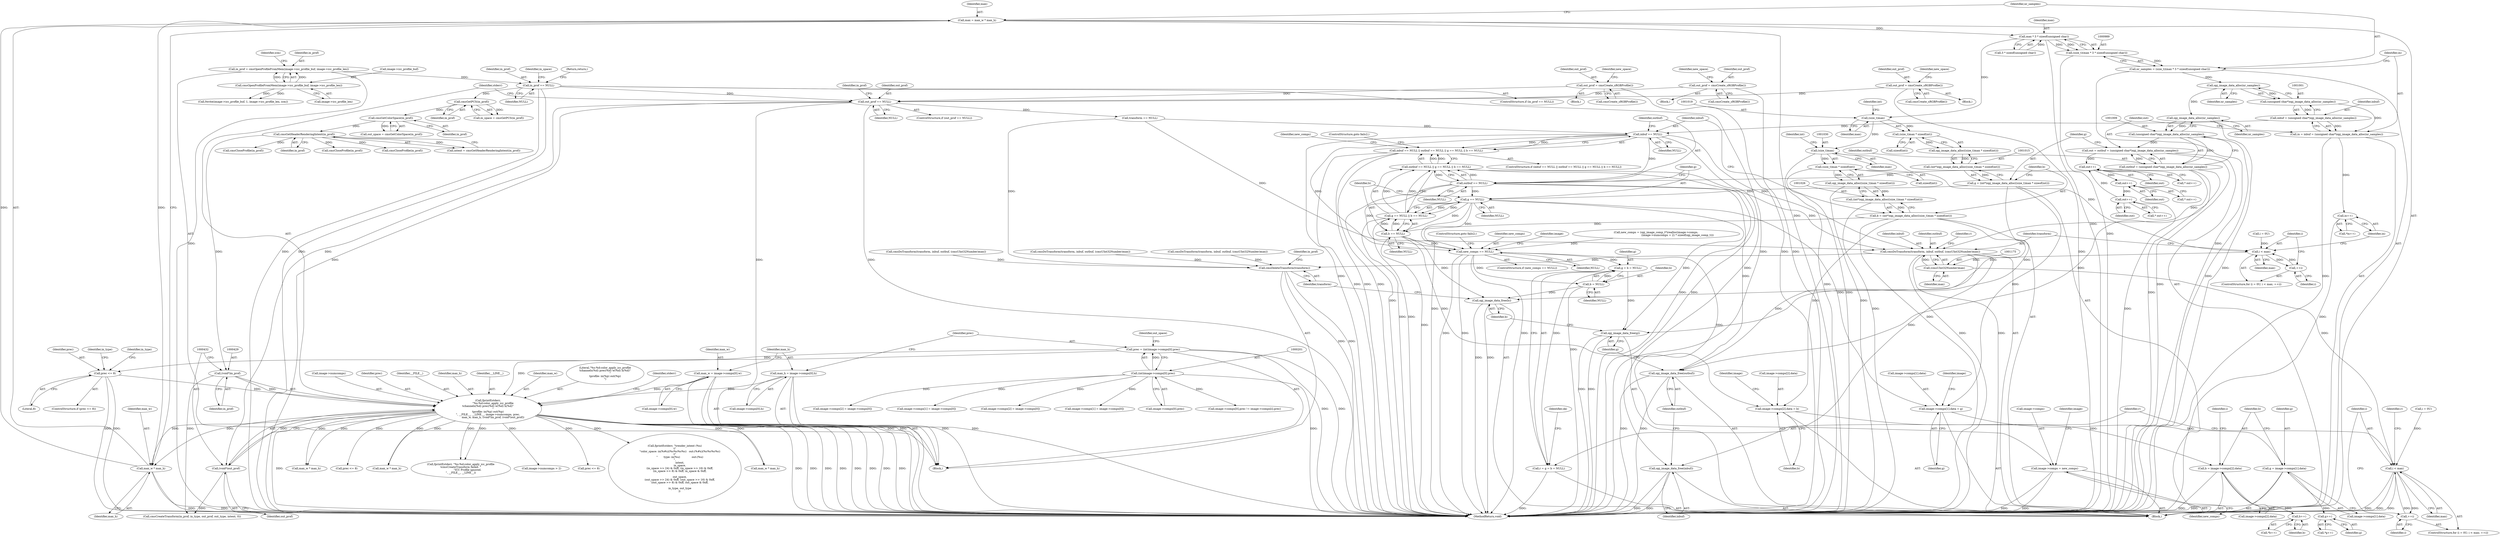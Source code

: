 digraph "0_openjpeg_2e5ab1d9987831c981ff05862e8ccf1381ed58ea@integer" {
"1000981" [label="(Call,max = max_w * max_h)"];
"1000983" [label="(Call,max_w * max_h)"];
"1000417" [label="(Call,fprintf(stderr,\n            \"%s:%d:color_apply_icc_profile\n\tchannels(%d) prec(%d) w(%d) h(%d)\"\n            \"\n\tprofile: in(%p) out(%p)\n\", __FILE__, __LINE__, image->numcomps, prec,\n            max_w, max_h, (void*)in_prof, (void*)out_prof))"];
"1000198" [label="(Call,prec = (int)image->comps[0].prec)"];
"1000200" [label="(Call,(int)image->comps[0].prec)"];
"1000320" [label="(Call,prec <= 8)"];
"1000180" [label="(Call,max_w = image->comps[0].w)"];
"1000189" [label="(Call,max_h = image->comps[0].h)"];
"1000428" [label="(Call,(void*)in_prof)"];
"1000178" [label="(Call,cmsGetHeaderRenderingIntent(in_prof))"];
"1000174" [label="(Call,cmsGetColorSpace(in_prof))"];
"1000170" [label="(Call,cmsGetPCS(in_prof))"];
"1000163" [label="(Call,in_prof == NULL)"];
"1000136" [label="(Call,in_prof = cmsOpenProfileFromMem(image->icc_profile_buf, image->icc_profile_len))"];
"1000138" [label="(Call,cmsOpenProfileFromMem(image->icc_profile_buf, image->icc_profile_len))"];
"1000431" [label="(Call,(void*)out_prof)"];
"1000410" [label="(Call,out_prof == NULL)"];
"1000338" [label="(Call,out_prof = cmsCreate_sRGBProfile())"];
"1000374" [label="(Call,out_prof = cmsCreate_sRGBProfile())"];
"1000356" [label="(Call,out_prof = cmsCreate_sRGBProfile())"];
"1000990" [label="(Call,max * 3 * sizeof(unsigned char))"];
"1000988" [label="(Call,(size_t)(max * 3 * sizeof(unsigned char)))"];
"1000986" [label="(Call,nr_samples = (size_t)(max * 3 * sizeof(unsigned char)))"];
"1001002" [label="(Call,opj_image_data_alloc(nr_samples))"];
"1001000" [label="(Call,(unsigned char*)opj_image_data_alloc(nr_samples))"];
"1000996" [label="(Call,in = inbuf = (unsigned char*)opj_image_data_alloc(nr_samples))"];
"1001163" [label="(Call,in++)"];
"1000998" [label="(Call,inbuf = (unsigned char*)opj_image_data_alloc(nr_samples))"];
"1001036" [label="(Call,inbuf == NULL)"];
"1001035" [label="(Call,inbuf == NULL || outbuf == NULL || g == NULL || b == NULL)"];
"1001040" [label="(Call,outbuf == NULL)"];
"1001039" [label="(Call,outbuf == NULL || g == NULL || b == NULL)"];
"1001044" [label="(Call,g == NULL)"];
"1001043" [label="(Call,g == NULL || b == NULL)"];
"1001047" [label="(Call,b == NULL)"];
"1001069" [label="(Call,new_comps == NULL)"];
"1001074" [label="(Call,image->comps = new_comps)"];
"1001243" [label="(Call,g = b = NULL)"];
"1001241" [label="(Call,r = g = b = NULL)"];
"1001256" [label="(Call,opj_image_data_free(g))"];
"1001245" [label="(Call,b = NULL)"];
"1001258" [label="(Call,opj_image_data_free(b))"];
"1001128" [label="(Call,image->comps[2].data = b)"];
"1001195" [label="(Call,b = image->comps[2].data)"];
"1001234" [label="(Call,b++)"];
"1001119" [label="(Call,image->comps[1].data = g)"];
"1001186" [label="(Call,g = image->comps[1].data)"];
"1001225" [label="(Call,g++)"];
"1001170" [label="(Call,cmsDoTransform(transform, inbuf, outbuf, (cmsUInt32Number)max))"];
"1001252" [label="(Call,opj_image_data_free(inbuf))"];
"1001254" [label="(Call,opj_image_data_free(outbuf))"];
"1001546" [label="(Call,cmsDeleteTransform(transform))"];
"1001010" [label="(Call,opj_image_data_alloc(nr_samples))"];
"1001008" [label="(Call,(unsigned char*)opj_image_data_alloc(nr_samples))"];
"1001004" [label="(Call,out = outbuf = (unsigned char*)opj_image_data_alloc(nr_samples))"];
"1001221" [label="(Call,out++)"];
"1001230" [label="(Call,out++)"];
"1001239" [label="(Call,out++)"];
"1001006" [label="(Call,outbuf = (unsigned char*)opj_image_data_alloc(nr_samples))"];
"1001018" [label="(Call,(size_t)max)"];
"1001017" [label="(Call,(size_t)max * sizeof(int))"];
"1001016" [label="(Call,opj_image_data_alloc((size_t)max * sizeof(int)))"];
"1001014" [label="(Call,(int*)opj_image_data_alloc((size_t)max * sizeof(int)))"];
"1001012" [label="(Call,g = (int*)opj_image_data_alloc((size_t)max * sizeof(int)))"];
"1001029" [label="(Call,(size_t)max)"];
"1001028" [label="(Call,(size_t)max * sizeof(int))"];
"1001027" [label="(Call,opj_image_data_alloc((size_t)max * sizeof(int)))"];
"1001025" [label="(Call,(int*)opj_image_data_alloc((size_t)max * sizeof(int)))"];
"1001023" [label="(Call,b = (int*)opj_image_data_alloc((size_t)max * sizeof(int)))"];
"1001155" [label="(Call,i < max)"];
"1001158" [label="(Call,++i)"];
"1001174" [label="(Call,(cmsUInt32Number)max)"];
"1001208" [label="(Call,i < max)"];
"1001211" [label="(Call,++i)"];
"1001041" [label="(Identifier,outbuf)"];
"1001002" [label="(Call,opj_image_data_alloc(nr_samples))"];
"1001252" [label="(Call,opj_image_data_free(inbuf))"];
"1000142" [label="(Call,image->icc_profile_len)"];
"1001217" [label="(Identifier,r)"];
"1000333" [label="(Identifier,in_type)"];
"1000316" [label="(Call,cmsCloseProfile(in_prof))"];
"1001259" [label="(Identifier,b)"];
"1001206" [label="(Identifier,i)"];
"1001051" [label="(ControlStructure,goto fails2;)"];
"1001068" [label="(ControlStructure,if (new_comps == NULL))"];
"1001208" [label="(Call,i < max)"];
"1000169" [label="(Identifier,in_space)"];
"1001040" [label="(Call,outbuf == NULL)"];
"1000320" [label="(Call,prec <= 8)"];
"1000422" [label="(Call,image->numcomps)"];
"1001162" [label="(Call,*in++)"];
"1000999" [label="(Identifier,inbuf)"];
"1000779" [label="(Call,max_w * max_h)"];
"1001209" [label="(Identifier,i)"];
"1001070" [label="(Identifier,new_comps)"];
"1001205" [label="(Call,i = 0U)"];
"1001231" [label="(Identifier,out)"];
"1000357" [label="(Identifier,out_prof)"];
"1001196" [label="(Identifier,b)"];
"1001238" [label="(Call,* out++)"];
"1001547" [label="(Identifier,transform)"];
"1000374" [label="(Call,out_prof = cmsCreate_sRGBProfile())"];
"1000410" [label="(Call,out_prof == NULL)"];
"1000276" [label="(Call,image->comps[0].prec != image->comps[i].prec)"];
"1001246" [label="(Identifier,b)"];
"1000986" [label="(Call,nr_samples = (size_t)(max * 3 * sizeof(unsigned char)))"];
"1000425" [label="(Identifier,prec)"];
"1001031" [label="(Identifier,max)"];
"1001243" [label="(Call,g = b = NULL)"];
"1001560" [label="(MethodReturn,void)"];
"1001007" [label="(Identifier,outbuf)"];
"1001247" [label="(Identifier,NULL)"];
"1001127" [label="(Identifier,g)"];
"1001037" [label="(Identifier,inbuf)"];
"1000992" [label="(Call,3 * sizeof(unsigned char))"];
"1000988" [label="(Call,(size_t)(max * 3 * sizeof(unsigned char)))"];
"1001032" [label="(Call,sizeof(int))"];
"1001108" [label="(Call,image->comps[2] = image->comps[0])"];
"1000420" [label="(Identifier,__FILE__)"];
"1001254" [label="(Call,opj_image_data_free(outbuf))"];
"1001076" [label="(Identifier,image)"];
"1000375" [label="(Identifier,out_prof)"];
"1000981" [label="(Call,max = max_w * max_h)"];
"1001221" [label="(Call,out++)"];
"1000191" [label="(Call,image->comps[0].h)"];
"1001044" [label="(Call,g == NULL)"];
"1000147" [label="(Identifier,icm)"];
"1001157" [label="(Identifier,max)"];
"1000167" [label="(Return,return;)"];
"1001042" [label="(Identifier,NULL)"];
"1001156" [label="(Identifier,i)"];
"1001220" [label="(Call,* out++)"];
"1000172" [label="(Call,out_space = cmsGetColorSpace(in_prof))"];
"1000579" [label="(Call,prec <= 8)"];
"1000190" [label="(Identifier,max_h)"];
"1001034" [label="(ControlStructure,if (inbuf == NULL || outbuf == NULL || g == NULL || b == NULL))"];
"1000991" [label="(Identifier,max)"];
"1001012" [label="(Call,g = (int*)opj_image_data_alloc((size_t)max * sizeof(int)))"];
"1001028" [label="(Call,(size_t)max * sizeof(int))"];
"1000589" [label="(Call,max_w * max_h)"];
"1000321" [label="(Identifier,prec)"];
"1000182" [label="(Call,image->comps[0].w)"];
"1000176" [label="(Call,intent = cmsGetHeaderRenderingIntent(in_prof))"];
"1001456" [label="(Call,cmsDoTransform(transform, inbuf, outbuf, (cmsUInt32Number)max))"];
"1000496" [label="(Call,fprintf(stderr, \"%s:%d:color_apply_icc_profile\n\tcmsCreateTransform failed. \"\n                \"ICC Profile ignored.\n\", __FILE__, __LINE__))"];
"1000367" [label="(Block,)"];
"1000342" [label="(Identifier,new_space)"];
"1000211" [label="(Identifier,out_space)"];
"1001239" [label="(Call,out++)"];
"1000113" [label="(Block,)"];
"1000139" [label="(Call,image->icc_profile_buf)"];
"1001020" [label="(Identifier,max)"];
"1001383" [label="(Call,image->comps[1] = image->comps[0])"];
"1000171" [label="(Identifier,in_prof)"];
"1001197" [label="(Call,image->comps[2].data)"];
"1001187" [label="(Identifier,g)"];
"1000433" [label="(Identifier,out_prof)"];
"1001204" [label="(ControlStructure,for (i = 0U; i < max; ++i))"];
"1000162" [label="(ControlStructure,if (in_prof == NULL))"];
"1000200" [label="(Call,(int)image->comps[0].prec)"];
"1001018" [label="(Call,(size_t)max)"];
"1000358" [label="(Call,cmsCreate_sRGBProfile())"];
"1001394" [label="(Call,image->comps[2] = image->comps[0])"];
"1001052" [label="(Call,new_comps = (opj_image_comp_t*)realloc(image->comps,\n                                                   (image->numcomps + 2) * sizeof(opj_image_comp_t)))"];
"1001022" [label="(Identifier,int)"];
"1000164" [label="(Identifier,in_prof)"];
"1000165" [label="(Identifier,NULL)"];
"1000199" [label="(Identifier,prec)"];
"1000431" [label="(Call,(void*)out_prof)"];
"1001046" [label="(Identifier,NULL)"];
"1000983" [label="(Call,max_w * max_h)"];
"1000692" [label="(Call,cmsDoTransform(transform, inbuf, outbuf, (cmsUInt32Number)max))"];
"1001152" [label="(Call,i = 0U)"];
"1000376" [label="(Call,cmsCreate_sRGBProfile())"];
"1000417" [label="(Call,fprintf(stderr,\n            \"%s:%d:color_apply_icc_profile\n\tchannels(%d) prec(%d) w(%d) h(%d)\"\n            \"\n\tprofile: in(%p) out(%p)\n\", __FILE__, __LINE__, image->numcomps, prec,\n            max_w, max_h, (void*)in_prof, (void*)out_prof))"];
"1000975" [label="(Block,)"];
"1000430" [label="(Identifier,in_prof)"];
"1000415" [label="(Identifier,in_prof)"];
"1001078" [label="(Identifier,new_comps)"];
"1001033" [label="(Identifier,int)"];
"1000339" [label="(Identifier,out_prof)"];
"1001043" [label="(Call,g == NULL || b == NULL)"];
"1000168" [label="(Call,in_space = cmsGetPCS(in_prof))"];
"1001222" [label="(Identifier,out)"];
"1001010" [label="(Call,opj_image_data_alloc(nr_samples))"];
"1001047" [label="(Call,b == NULL)"];
"1000990" [label="(Call,max * 3 * sizeof(unsigned char))"];
"1001233" [label="(Call,*b++)"];
"1000414" [label="(Call,cmsCloseProfile(in_prof))"];
"1000985" [label="(Identifier,max_h)"];
"1001017" [label="(Call,(size_t)max * sizeof(int))"];
"1001229" [label="(Call,* out++)"];
"1001120" [label="(Call,image->comps[1].data)"];
"1001128" [label="(Call,image->comps[2].data = b)"];
"1001008" [label="(Call,(unsigned char*)opj_image_data_alloc(nr_samples))"];
"1000325" [label="(Identifier,in_type)"];
"1001027" [label="(Call,opj_image_data_alloc((size_t)max * sizeof(int)))"];
"1001253" [label="(Identifier,inbuf)"];
"1000322" [label="(Literal,8)"];
"1001013" [label="(Identifier,g)"];
"1001073" [label="(ControlStructure,goto fails2;)"];
"1000170" [label="(Call,cmsGetPCS(in_prof))"];
"1001256" [label="(Call,opj_image_data_free(g))"];
"1001546" [label="(Call,cmsDeleteTransform(transform))"];
"1001225" [label="(Call,g++)"];
"1001234" [label="(Call,b++)"];
"1001151" [label="(ControlStructure,for (i = 0U; i < max; ++i))"];
"1000427" [label="(Identifier,max_h)"];
"1001029" [label="(Call,(size_t)max)"];
"1000411" [label="(Identifier,out_prof)"];
"1001170" [label="(Call,cmsDoTransform(transform, inbuf, outbuf, (cmsUInt32Number)max))"];
"1000987" [label="(Identifier,nr_samples)"];
"1001224" [label="(Call,*g++)"];
"1000180" [label="(Call,max_w = image->comps[0].w)"];
"1000181" [label="(Identifier,max_w)"];
"1001212" [label="(Identifier,i)"];
"1001245" [label="(Call,b = NULL)"];
"1001075" [label="(Call,image->comps)"];
"1000997" [label="(Identifier,in)"];
"1001082" [label="(Identifier,image)"];
"1001188" [label="(Call,image->comps[1].data)"];
"1000137" [label="(Identifier,in_prof)"];
"1000356" [label="(Call,out_prof = cmsCreate_sRGBProfile())"];
"1000412" [label="(Identifier,NULL)"];
"1001011" [label="(Identifier,nr_samples)"];
"1001139" [label="(Identifier,image)"];
"1000507" [label="(Call,image->numcomps > 2)"];
"1001235" [label="(Identifier,b)"];
"1001132" [label="(Identifier,image)"];
"1000319" [label="(ControlStructure,if (prec <= 8))"];
"1001006" [label="(Call,outbuf = (unsigned char*)opj_image_data_alloc(nr_samples))"];
"1000198" [label="(Call,prec = (int)image->comps[0].prec)"];
"1001172" [label="(Identifier,inbuf)"];
"1000984" [label="(Identifier,max_w)"];
"1001021" [label="(Call,sizeof(int))"];
"1001211" [label="(Call,++i)"];
"1001241" [label="(Call,r = g = b = NULL)"];
"1001025" [label="(Call,(int*)opj_image_data_alloc((size_t)max * sizeof(int)))"];
"1000338" [label="(Call,out_prof = cmsCreate_sRGBProfile())"];
"1001249" [label="(Identifier,ok)"];
"1000349" [label="(Block,)"];
"1001186" [label="(Call,g = image->comps[1].data)"];
"1001242" [label="(Identifier,r)"];
"1001036" [label="(Call,inbuf == NULL)"];
"1000421" [label="(Identifier,__LINE__)"];
"1000972" [label="(Call,prec <= 8)"];
"1001071" [label="(Identifier,NULL)"];
"1000434" [label="(Call,fprintf(stderr, \"\trender_intent (%u)\n\t\"\n            \"color_space: in(%#x)(%c%c%c%c)   out:(%#x)(%c%c%c%c)\n\t\"\n            \"       type: in(%u)              out:(%u)\n\",\n            intent,\n            in_space,\n            (in_space >> 24) & 0xff, (in_space >> 16) & 0xff,\n            (in_space >> 8) & 0xff, in_space & 0xff,\n\n            out_space,\n            (out_space >> 24) & 0xff, (out_space >> 16) & 0xff,\n            (out_space >> 8) & 0xff, out_space & 0xff,\n\n            in_type, out_type\n           ))"];
"1001257" [label="(Identifier,g)"];
"1001003" [label="(Identifier,nr_samples)"];
"1000189" [label="(Call,max_h = image->comps[0].h)"];
"1001005" [label="(Identifier,out)"];
"1001004" [label="(Call,out = outbuf = (unsigned char*)opj_image_data_alloc(nr_samples))"];
"1000138" [label="(Call,cmsOpenProfileFromMem(image->icc_profile_buf, image->icc_profile_len))"];
"1001045" [label="(Identifier,g)"];
"1001074" [label="(Call,image->comps = new_comps)"];
"1000175" [label="(Identifier,in_prof)"];
"1000340" [label="(Call,cmsCreate_sRGBProfile())"];
"1001171" [label="(Identifier,transform)"];
"1001159" [label="(Identifier,i)"];
"1000163" [label="(Call,in_prof == NULL)"];
"1000982" [label="(Identifier,max)"];
"1000426" [label="(Identifier,max_w)"];
"1001155" [label="(Call,i < max)"];
"1001258" [label="(Call,opj_image_data_free(b))"];
"1000179" [label="(Identifier,in_prof)"];
"1001097" [label="(Call,image->comps[1] = image->comps[0])"];
"1000409" [label="(ControlStructure,if (out_prof == NULL))"];
"1001174" [label="(Call,(cmsUInt32Number)max)"];
"1001549" [label="(Identifier,in_prof)"];
"1000174" [label="(Call,cmsGetColorSpace(in_prof))"];
"1001049" [label="(Identifier,NULL)"];
"1001230" [label="(Call,out++)"];
"1000360" [label="(Identifier,new_space)"];
"1001173" [label="(Identifier,outbuf)"];
"1001244" [label="(Identifier,g)"];
"1000419" [label="(Literal,\"%s:%d:color_apply_icc_profile\n\tchannels(%d) prec(%d) w(%d) h(%d)\"\n            \"\n\tprofile: in(%p) out(%p)\n\")"];
"1000998" [label="(Call,inbuf = (unsigned char*)opj_image_data_alloc(nr_samples))"];
"1000202" [label="(Call,image->comps[0].prec)"];
"1001035" [label="(Call,inbuf == NULL || outbuf == NULL || g == NULL || b == NULL)"];
"1001158" [label="(Call,++i)"];
"1001023" [label="(Call,b = (int*)opj_image_data_alloc((size_t)max * sizeof(int)))"];
"1000406" [label="(Call,cmsCloseProfile(in_prof))"];
"1000178" [label="(Call,cmsGetHeaderRenderingIntent(in_prof))"];
"1001163" [label="(Call,in++)"];
"1001048" [label="(Identifier,b)"];
"1000213" [label="(Block,)"];
"1000378" [label="(Identifier,new_space)"];
"1001195" [label="(Call,b = image->comps[2].data)"];
"1000882" [label="(Call,cmsDoTransform(transform, inbuf, outbuf, (cmsUInt32Number)max))"];
"1000435" [label="(Identifier,stderr)"];
"1000151" [label="(Call,fwrite(image->icc_profile_buf, 1, image->icc_profile_len, icm))"];
"1001119" [label="(Call,image->comps[1].data = g)"];
"1001053" [label="(Identifier,new_comps)"];
"1001129" [label="(Call,image->comps[2].data)"];
"1001226" [label="(Identifier,g)"];
"1000428" [label="(Call,(void*)in_prof)"];
"1001014" [label="(Call,(int*)opj_image_data_alloc((size_t)max * sizeof(int)))"];
"1001039" [label="(Call,outbuf == NULL || g == NULL || b == NULL)"];
"1001164" [label="(Identifier,in)"];
"1001016" [label="(Call,opj_image_data_alloc((size_t)max * sizeof(int)))"];
"1000492" [label="(Call,transform == NULL)"];
"1000996" [label="(Call,in = inbuf = (unsigned char*)opj_image_data_alloc(nr_samples))"];
"1001038" [label="(Identifier,NULL)"];
"1001136" [label="(Identifier,b)"];
"1001240" [label="(Identifier,out)"];
"1000480" [label="(Call,cmsCreateTransform(in_prof, in_type, out_prof, out_type, intent, 0))"];
"1001069" [label="(Call,new_comps == NULL)"];
"1001176" [label="(Identifier,max)"];
"1000136" [label="(Call,in_prof = cmsOpenProfileFromMem(image->icc_profile_buf, image->icc_profile_len))"];
"1001000" [label="(Call,(unsigned char*)opj_image_data_alloc(nr_samples))"];
"1001178" [label="(Identifier,r)"];
"1001255" [label="(Identifier,outbuf)"];
"1001024" [label="(Identifier,b)"];
"1001210" [label="(Identifier,max)"];
"1001269" [label="(Call,max_w * max_h)"];
"1000418" [label="(Identifier,stderr)"];
"1000981" -> "1000975"  [label="AST: "];
"1000981" -> "1000983"  [label="CFG: "];
"1000982" -> "1000981"  [label="AST: "];
"1000983" -> "1000981"  [label="AST: "];
"1000987" -> "1000981"  [label="CFG: "];
"1000981" -> "1001560"  [label="DDG: "];
"1000983" -> "1000981"  [label="DDG: "];
"1000983" -> "1000981"  [label="DDG: "];
"1000981" -> "1000990"  [label="DDG: "];
"1000983" -> "1000985"  [label="CFG: "];
"1000984" -> "1000983"  [label="AST: "];
"1000985" -> "1000983"  [label="AST: "];
"1000983" -> "1001560"  [label="DDG: "];
"1000983" -> "1001560"  [label="DDG: "];
"1000417" -> "1000983"  [label="DDG: "];
"1000417" -> "1000983"  [label="DDG: "];
"1000417" -> "1000113"  [label="AST: "];
"1000417" -> "1000431"  [label="CFG: "];
"1000418" -> "1000417"  [label="AST: "];
"1000419" -> "1000417"  [label="AST: "];
"1000420" -> "1000417"  [label="AST: "];
"1000421" -> "1000417"  [label="AST: "];
"1000422" -> "1000417"  [label="AST: "];
"1000425" -> "1000417"  [label="AST: "];
"1000426" -> "1000417"  [label="AST: "];
"1000427" -> "1000417"  [label="AST: "];
"1000428" -> "1000417"  [label="AST: "];
"1000431" -> "1000417"  [label="AST: "];
"1000435" -> "1000417"  [label="CFG: "];
"1000417" -> "1001560"  [label="DDG: "];
"1000417" -> "1001560"  [label="DDG: "];
"1000417" -> "1001560"  [label="DDG: "];
"1000417" -> "1001560"  [label="DDG: "];
"1000417" -> "1001560"  [label="DDG: "];
"1000417" -> "1001560"  [label="DDG: "];
"1000417" -> "1001560"  [label="DDG: "];
"1000417" -> "1001560"  [label="DDG: "];
"1000417" -> "1001560"  [label="DDG: "];
"1000198" -> "1000417"  [label="DDG: "];
"1000320" -> "1000417"  [label="DDG: "];
"1000180" -> "1000417"  [label="DDG: "];
"1000189" -> "1000417"  [label="DDG: "];
"1000428" -> "1000417"  [label="DDG: "];
"1000431" -> "1000417"  [label="DDG: "];
"1000417" -> "1000434"  [label="DDG: "];
"1000417" -> "1000496"  [label="DDG: "];
"1000417" -> "1000496"  [label="DDG: "];
"1000417" -> "1000507"  [label="DDG: "];
"1000417" -> "1000579"  [label="DDG: "];
"1000417" -> "1000589"  [label="DDG: "];
"1000417" -> "1000589"  [label="DDG: "];
"1000417" -> "1000779"  [label="DDG: "];
"1000417" -> "1000779"  [label="DDG: "];
"1000417" -> "1000972"  [label="DDG: "];
"1000417" -> "1001269"  [label="DDG: "];
"1000417" -> "1001269"  [label="DDG: "];
"1000198" -> "1000113"  [label="AST: "];
"1000198" -> "1000200"  [label="CFG: "];
"1000199" -> "1000198"  [label="AST: "];
"1000200" -> "1000198"  [label="AST: "];
"1000211" -> "1000198"  [label="CFG: "];
"1000198" -> "1001560"  [label="DDG: "];
"1000198" -> "1001560"  [label="DDG: "];
"1000200" -> "1000198"  [label="DDG: "];
"1000198" -> "1000320"  [label="DDG: "];
"1000200" -> "1000202"  [label="CFG: "];
"1000201" -> "1000200"  [label="AST: "];
"1000202" -> "1000200"  [label="AST: "];
"1000200" -> "1001560"  [label="DDG: "];
"1000200" -> "1000276"  [label="DDG: "];
"1000200" -> "1001097"  [label="DDG: "];
"1000200" -> "1001108"  [label="DDG: "];
"1000200" -> "1001383"  [label="DDG: "];
"1000200" -> "1001394"  [label="DDG: "];
"1000320" -> "1000319"  [label="AST: "];
"1000320" -> "1000322"  [label="CFG: "];
"1000321" -> "1000320"  [label="AST: "];
"1000322" -> "1000320"  [label="AST: "];
"1000325" -> "1000320"  [label="CFG: "];
"1000333" -> "1000320"  [label="CFG: "];
"1000320" -> "1001560"  [label="DDG: "];
"1000320" -> "1001560"  [label="DDG: "];
"1000180" -> "1000113"  [label="AST: "];
"1000180" -> "1000182"  [label="CFG: "];
"1000181" -> "1000180"  [label="AST: "];
"1000182" -> "1000180"  [label="AST: "];
"1000190" -> "1000180"  [label="CFG: "];
"1000180" -> "1001560"  [label="DDG: "];
"1000180" -> "1001560"  [label="DDG: "];
"1000189" -> "1000113"  [label="AST: "];
"1000189" -> "1000191"  [label="CFG: "];
"1000190" -> "1000189"  [label="AST: "];
"1000191" -> "1000189"  [label="AST: "];
"1000199" -> "1000189"  [label="CFG: "];
"1000189" -> "1001560"  [label="DDG: "];
"1000189" -> "1001560"  [label="DDG: "];
"1000428" -> "1000430"  [label="CFG: "];
"1000429" -> "1000428"  [label="AST: "];
"1000430" -> "1000428"  [label="AST: "];
"1000432" -> "1000428"  [label="CFG: "];
"1000178" -> "1000428"  [label="DDG: "];
"1000428" -> "1000480"  [label="DDG: "];
"1000178" -> "1000176"  [label="AST: "];
"1000178" -> "1000179"  [label="CFG: "];
"1000179" -> "1000178"  [label="AST: "];
"1000176" -> "1000178"  [label="CFG: "];
"1000178" -> "1000176"  [label="DDG: "];
"1000174" -> "1000178"  [label="DDG: "];
"1000178" -> "1000316"  [label="DDG: "];
"1000178" -> "1000406"  [label="DDG: "];
"1000178" -> "1000414"  [label="DDG: "];
"1000174" -> "1000172"  [label="AST: "];
"1000174" -> "1000175"  [label="CFG: "];
"1000175" -> "1000174"  [label="AST: "];
"1000172" -> "1000174"  [label="CFG: "];
"1000174" -> "1000172"  [label="DDG: "];
"1000170" -> "1000174"  [label="DDG: "];
"1000170" -> "1000168"  [label="AST: "];
"1000170" -> "1000171"  [label="CFG: "];
"1000171" -> "1000170"  [label="AST: "];
"1000168" -> "1000170"  [label="CFG: "];
"1000170" -> "1000168"  [label="DDG: "];
"1000163" -> "1000170"  [label="DDG: "];
"1000163" -> "1000162"  [label="AST: "];
"1000163" -> "1000165"  [label="CFG: "];
"1000164" -> "1000163"  [label="AST: "];
"1000165" -> "1000163"  [label="AST: "];
"1000167" -> "1000163"  [label="CFG: "];
"1000169" -> "1000163"  [label="CFG: "];
"1000163" -> "1001560"  [label="DDG: "];
"1000163" -> "1001560"  [label="DDG: "];
"1000163" -> "1001560"  [label="DDG: "];
"1000136" -> "1000163"  [label="DDG: "];
"1000163" -> "1000410"  [label="DDG: "];
"1000136" -> "1000113"  [label="AST: "];
"1000136" -> "1000138"  [label="CFG: "];
"1000137" -> "1000136"  [label="AST: "];
"1000138" -> "1000136"  [label="AST: "];
"1000147" -> "1000136"  [label="CFG: "];
"1000136" -> "1001560"  [label="DDG: "];
"1000138" -> "1000136"  [label="DDG: "];
"1000138" -> "1000136"  [label="DDG: "];
"1000138" -> "1000142"  [label="CFG: "];
"1000139" -> "1000138"  [label="AST: "];
"1000142" -> "1000138"  [label="AST: "];
"1000138" -> "1000151"  [label="DDG: "];
"1000138" -> "1000151"  [label="DDG: "];
"1000431" -> "1000433"  [label="CFG: "];
"1000432" -> "1000431"  [label="AST: "];
"1000433" -> "1000431"  [label="AST: "];
"1000410" -> "1000431"  [label="DDG: "];
"1000431" -> "1000480"  [label="DDG: "];
"1000410" -> "1000409"  [label="AST: "];
"1000410" -> "1000412"  [label="CFG: "];
"1000411" -> "1000410"  [label="AST: "];
"1000412" -> "1000410"  [label="AST: "];
"1000415" -> "1000410"  [label="CFG: "];
"1000418" -> "1000410"  [label="CFG: "];
"1000410" -> "1001560"  [label="DDG: "];
"1000410" -> "1001560"  [label="DDG: "];
"1000410" -> "1001560"  [label="DDG: "];
"1000338" -> "1000410"  [label="DDG: "];
"1000374" -> "1000410"  [label="DDG: "];
"1000356" -> "1000410"  [label="DDG: "];
"1000410" -> "1000492"  [label="DDG: "];
"1000338" -> "1000213"  [label="AST: "];
"1000338" -> "1000340"  [label="CFG: "];
"1000339" -> "1000338"  [label="AST: "];
"1000340" -> "1000338"  [label="AST: "];
"1000342" -> "1000338"  [label="CFG: "];
"1000338" -> "1001560"  [label="DDG: "];
"1000374" -> "1000367"  [label="AST: "];
"1000374" -> "1000376"  [label="CFG: "];
"1000375" -> "1000374"  [label="AST: "];
"1000376" -> "1000374"  [label="AST: "];
"1000378" -> "1000374"  [label="CFG: "];
"1000374" -> "1001560"  [label="DDG: "];
"1000356" -> "1000349"  [label="AST: "];
"1000356" -> "1000358"  [label="CFG: "];
"1000357" -> "1000356"  [label="AST: "];
"1000358" -> "1000356"  [label="AST: "];
"1000360" -> "1000356"  [label="CFG: "];
"1000356" -> "1001560"  [label="DDG: "];
"1000990" -> "1000988"  [label="AST: "];
"1000990" -> "1000992"  [label="CFG: "];
"1000991" -> "1000990"  [label="AST: "];
"1000992" -> "1000990"  [label="AST: "];
"1000988" -> "1000990"  [label="CFG: "];
"1000990" -> "1001560"  [label="DDG: "];
"1000990" -> "1000988"  [label="DDG: "];
"1000990" -> "1000988"  [label="DDG: "];
"1000992" -> "1000990"  [label="DDG: "];
"1000990" -> "1001018"  [label="DDG: "];
"1000988" -> "1000986"  [label="AST: "];
"1000989" -> "1000988"  [label="AST: "];
"1000986" -> "1000988"  [label="CFG: "];
"1000988" -> "1001560"  [label="DDG: "];
"1000988" -> "1000986"  [label="DDG: "];
"1000986" -> "1000975"  [label="AST: "];
"1000987" -> "1000986"  [label="AST: "];
"1000997" -> "1000986"  [label="CFG: "];
"1000986" -> "1001560"  [label="DDG: "];
"1000986" -> "1001002"  [label="DDG: "];
"1001002" -> "1001000"  [label="AST: "];
"1001002" -> "1001003"  [label="CFG: "];
"1001003" -> "1001002"  [label="AST: "];
"1001000" -> "1001002"  [label="CFG: "];
"1001002" -> "1001000"  [label="DDG: "];
"1001002" -> "1001010"  [label="DDG: "];
"1001000" -> "1000998"  [label="AST: "];
"1001001" -> "1001000"  [label="AST: "];
"1000998" -> "1001000"  [label="CFG: "];
"1001000" -> "1000996"  [label="DDG: "];
"1001000" -> "1000998"  [label="DDG: "];
"1000996" -> "1000975"  [label="AST: "];
"1000996" -> "1000998"  [label="CFG: "];
"1000997" -> "1000996"  [label="AST: "];
"1000998" -> "1000996"  [label="AST: "];
"1001005" -> "1000996"  [label="CFG: "];
"1000996" -> "1001560"  [label="DDG: "];
"1000998" -> "1000996"  [label="DDG: "];
"1000996" -> "1001163"  [label="DDG: "];
"1001163" -> "1001162"  [label="AST: "];
"1001163" -> "1001164"  [label="CFG: "];
"1001164" -> "1001163"  [label="AST: "];
"1001162" -> "1001163"  [label="CFG: "];
"1001163" -> "1001560"  [label="DDG: "];
"1000999" -> "1000998"  [label="AST: "];
"1000998" -> "1001036"  [label="DDG: "];
"1001036" -> "1001035"  [label="AST: "];
"1001036" -> "1001038"  [label="CFG: "];
"1001037" -> "1001036"  [label="AST: "];
"1001038" -> "1001036"  [label="AST: "];
"1001041" -> "1001036"  [label="CFG: "];
"1001035" -> "1001036"  [label="CFG: "];
"1001036" -> "1001560"  [label="DDG: "];
"1001036" -> "1001035"  [label="DDG: "];
"1001036" -> "1001035"  [label="DDG: "];
"1000492" -> "1001036"  [label="DDG: "];
"1001036" -> "1001040"  [label="DDG: "];
"1001036" -> "1001069"  [label="DDG: "];
"1001036" -> "1001170"  [label="DDG: "];
"1001036" -> "1001252"  [label="DDG: "];
"1001035" -> "1001034"  [label="AST: "];
"1001035" -> "1001039"  [label="CFG: "];
"1001039" -> "1001035"  [label="AST: "];
"1001051" -> "1001035"  [label="CFG: "];
"1001053" -> "1001035"  [label="CFG: "];
"1001035" -> "1001560"  [label="DDG: "];
"1001035" -> "1001560"  [label="DDG: "];
"1001035" -> "1001560"  [label="DDG: "];
"1001039" -> "1001035"  [label="DDG: "];
"1001039" -> "1001035"  [label="DDG: "];
"1001040" -> "1001039"  [label="AST: "];
"1001040" -> "1001042"  [label="CFG: "];
"1001041" -> "1001040"  [label="AST: "];
"1001042" -> "1001040"  [label="AST: "];
"1001045" -> "1001040"  [label="CFG: "];
"1001039" -> "1001040"  [label="CFG: "];
"1001040" -> "1001560"  [label="DDG: "];
"1001040" -> "1001039"  [label="DDG: "];
"1001040" -> "1001039"  [label="DDG: "];
"1001006" -> "1001040"  [label="DDG: "];
"1001040" -> "1001044"  [label="DDG: "];
"1001040" -> "1001069"  [label="DDG: "];
"1001040" -> "1001170"  [label="DDG: "];
"1001040" -> "1001254"  [label="DDG: "];
"1001039" -> "1001043"  [label="CFG: "];
"1001043" -> "1001039"  [label="AST: "];
"1001039" -> "1001560"  [label="DDG: "];
"1001039" -> "1001560"  [label="DDG: "];
"1001043" -> "1001039"  [label="DDG: "];
"1001043" -> "1001039"  [label="DDG: "];
"1001044" -> "1001043"  [label="AST: "];
"1001044" -> "1001046"  [label="CFG: "];
"1001045" -> "1001044"  [label="AST: "];
"1001046" -> "1001044"  [label="AST: "];
"1001048" -> "1001044"  [label="CFG: "];
"1001043" -> "1001044"  [label="CFG: "];
"1001044" -> "1001560"  [label="DDG: "];
"1001044" -> "1001043"  [label="DDG: "];
"1001044" -> "1001043"  [label="DDG: "];
"1001012" -> "1001044"  [label="DDG: "];
"1001044" -> "1001047"  [label="DDG: "];
"1001044" -> "1001069"  [label="DDG: "];
"1001044" -> "1001119"  [label="DDG: "];
"1001044" -> "1001256"  [label="DDG: "];
"1001043" -> "1001047"  [label="CFG: "];
"1001047" -> "1001043"  [label="AST: "];
"1001043" -> "1001560"  [label="DDG: "];
"1001043" -> "1001560"  [label="DDG: "];
"1001047" -> "1001043"  [label="DDG: "];
"1001047" -> "1001043"  [label="DDG: "];
"1001047" -> "1001049"  [label="CFG: "];
"1001048" -> "1001047"  [label="AST: "];
"1001049" -> "1001047"  [label="AST: "];
"1001047" -> "1001560"  [label="DDG: "];
"1001023" -> "1001047"  [label="DDG: "];
"1001047" -> "1001069"  [label="DDG: "];
"1001047" -> "1001128"  [label="DDG: "];
"1001047" -> "1001258"  [label="DDG: "];
"1001069" -> "1001068"  [label="AST: "];
"1001069" -> "1001071"  [label="CFG: "];
"1001070" -> "1001069"  [label="AST: "];
"1001071" -> "1001069"  [label="AST: "];
"1001073" -> "1001069"  [label="CFG: "];
"1001076" -> "1001069"  [label="CFG: "];
"1001069" -> "1001560"  [label="DDG: "];
"1001069" -> "1001560"  [label="DDG: "];
"1001069" -> "1001560"  [label="DDG: "];
"1001052" -> "1001069"  [label="DDG: "];
"1001069" -> "1001074"  [label="DDG: "];
"1001069" -> "1001243"  [label="DDG: "];
"1001069" -> "1001245"  [label="DDG: "];
"1001074" -> "1000975"  [label="AST: "];
"1001074" -> "1001078"  [label="CFG: "];
"1001075" -> "1001074"  [label="AST: "];
"1001078" -> "1001074"  [label="AST: "];
"1001082" -> "1001074"  [label="CFG: "];
"1001074" -> "1001560"  [label="DDG: "];
"1001074" -> "1001560"  [label="DDG: "];
"1001243" -> "1001241"  [label="AST: "];
"1001243" -> "1001245"  [label="CFG: "];
"1001244" -> "1001243"  [label="AST: "];
"1001245" -> "1001243"  [label="AST: "];
"1001241" -> "1001243"  [label="CFG: "];
"1001243" -> "1001241"  [label="DDG: "];
"1001245" -> "1001243"  [label="DDG: "];
"1001243" -> "1001256"  [label="DDG: "];
"1001241" -> "1000975"  [label="AST: "];
"1001242" -> "1001241"  [label="AST: "];
"1001249" -> "1001241"  [label="CFG: "];
"1001241" -> "1001560"  [label="DDG: "];
"1001256" -> "1000975"  [label="AST: "];
"1001256" -> "1001257"  [label="CFG: "];
"1001257" -> "1001256"  [label="AST: "];
"1001259" -> "1001256"  [label="CFG: "];
"1001256" -> "1001560"  [label="DDG: "];
"1001256" -> "1001560"  [label="DDG: "];
"1001012" -> "1001256"  [label="DDG: "];
"1001245" -> "1001247"  [label="CFG: "];
"1001246" -> "1001245"  [label="AST: "];
"1001247" -> "1001245"  [label="AST: "];
"1001245" -> "1001560"  [label="DDG: "];
"1001245" -> "1001258"  [label="DDG: "];
"1001258" -> "1000975"  [label="AST: "];
"1001258" -> "1001259"  [label="CFG: "];
"1001259" -> "1001258"  [label="AST: "];
"1001547" -> "1001258"  [label="CFG: "];
"1001258" -> "1001560"  [label="DDG: "];
"1001258" -> "1001560"  [label="DDG: "];
"1001023" -> "1001258"  [label="DDG: "];
"1001128" -> "1000975"  [label="AST: "];
"1001128" -> "1001136"  [label="CFG: "];
"1001129" -> "1001128"  [label="AST: "];
"1001136" -> "1001128"  [label="AST: "];
"1001139" -> "1001128"  [label="CFG: "];
"1001023" -> "1001128"  [label="DDG: "];
"1001128" -> "1001195"  [label="DDG: "];
"1001195" -> "1000975"  [label="AST: "];
"1001195" -> "1001197"  [label="CFG: "];
"1001196" -> "1001195"  [label="AST: "];
"1001197" -> "1001195"  [label="AST: "];
"1001206" -> "1001195"  [label="CFG: "];
"1001195" -> "1001560"  [label="DDG: "];
"1001195" -> "1001234"  [label="DDG: "];
"1001234" -> "1001233"  [label="AST: "];
"1001234" -> "1001235"  [label="CFG: "];
"1001235" -> "1001234"  [label="AST: "];
"1001233" -> "1001234"  [label="CFG: "];
"1001119" -> "1000975"  [label="AST: "];
"1001119" -> "1001127"  [label="CFG: "];
"1001120" -> "1001119"  [label="AST: "];
"1001127" -> "1001119"  [label="AST: "];
"1001132" -> "1001119"  [label="CFG: "];
"1001012" -> "1001119"  [label="DDG: "];
"1001119" -> "1001186"  [label="DDG: "];
"1001186" -> "1000975"  [label="AST: "];
"1001186" -> "1001188"  [label="CFG: "];
"1001187" -> "1001186"  [label="AST: "];
"1001188" -> "1001186"  [label="AST: "];
"1001196" -> "1001186"  [label="CFG: "];
"1001186" -> "1001560"  [label="DDG: "];
"1001186" -> "1001225"  [label="DDG: "];
"1001225" -> "1001224"  [label="AST: "];
"1001225" -> "1001226"  [label="CFG: "];
"1001226" -> "1001225"  [label="AST: "];
"1001224" -> "1001225"  [label="CFG: "];
"1001170" -> "1000975"  [label="AST: "];
"1001170" -> "1001174"  [label="CFG: "];
"1001171" -> "1001170"  [label="AST: "];
"1001172" -> "1001170"  [label="AST: "];
"1001173" -> "1001170"  [label="AST: "];
"1001174" -> "1001170"  [label="AST: "];
"1001178" -> "1001170"  [label="CFG: "];
"1001170" -> "1001560"  [label="DDG: "];
"1001170" -> "1001560"  [label="DDG: "];
"1000492" -> "1001170"  [label="DDG: "];
"1001006" -> "1001170"  [label="DDG: "];
"1001174" -> "1001170"  [label="DDG: "];
"1001170" -> "1001252"  [label="DDG: "];
"1001170" -> "1001254"  [label="DDG: "];
"1001170" -> "1001546"  [label="DDG: "];
"1001252" -> "1000975"  [label="AST: "];
"1001252" -> "1001253"  [label="CFG: "];
"1001253" -> "1001252"  [label="AST: "];
"1001255" -> "1001252"  [label="CFG: "];
"1001252" -> "1001560"  [label="DDG: "];
"1001252" -> "1001560"  [label="DDG: "];
"1001254" -> "1000975"  [label="AST: "];
"1001254" -> "1001255"  [label="CFG: "];
"1001255" -> "1001254"  [label="AST: "];
"1001257" -> "1001254"  [label="CFG: "];
"1001254" -> "1001560"  [label="DDG: "];
"1001254" -> "1001560"  [label="DDG: "];
"1001006" -> "1001254"  [label="DDG: "];
"1001546" -> "1000113"  [label="AST: "];
"1001546" -> "1001547"  [label="CFG: "];
"1001547" -> "1001546"  [label="AST: "];
"1001549" -> "1001546"  [label="CFG: "];
"1001546" -> "1001560"  [label="DDG: "];
"1001546" -> "1001560"  [label="DDG: "];
"1000692" -> "1001546"  [label="DDG: "];
"1000882" -> "1001546"  [label="DDG: "];
"1000492" -> "1001546"  [label="DDG: "];
"1001456" -> "1001546"  [label="DDG: "];
"1001010" -> "1001008"  [label="AST: "];
"1001010" -> "1001011"  [label="CFG: "];
"1001011" -> "1001010"  [label="AST: "];
"1001008" -> "1001010"  [label="CFG: "];
"1001010" -> "1001560"  [label="DDG: "];
"1001010" -> "1001008"  [label="DDG: "];
"1001008" -> "1001006"  [label="AST: "];
"1001009" -> "1001008"  [label="AST: "];
"1001006" -> "1001008"  [label="CFG: "];
"1001008" -> "1001560"  [label="DDG: "];
"1001008" -> "1001004"  [label="DDG: "];
"1001008" -> "1001006"  [label="DDG: "];
"1001004" -> "1000975"  [label="AST: "];
"1001004" -> "1001006"  [label="CFG: "];
"1001005" -> "1001004"  [label="AST: "];
"1001006" -> "1001004"  [label="AST: "];
"1001013" -> "1001004"  [label="CFG: "];
"1001004" -> "1001560"  [label="DDG: "];
"1001006" -> "1001004"  [label="DDG: "];
"1001004" -> "1001221"  [label="DDG: "];
"1001221" -> "1001220"  [label="AST: "];
"1001221" -> "1001222"  [label="CFG: "];
"1001222" -> "1001221"  [label="AST: "];
"1001220" -> "1001221"  [label="CFG: "];
"1001239" -> "1001221"  [label="DDG: "];
"1001221" -> "1001230"  [label="DDG: "];
"1001230" -> "1001229"  [label="AST: "];
"1001230" -> "1001231"  [label="CFG: "];
"1001231" -> "1001230"  [label="AST: "];
"1001229" -> "1001230"  [label="CFG: "];
"1001230" -> "1001239"  [label="DDG: "];
"1001239" -> "1001238"  [label="AST: "];
"1001239" -> "1001240"  [label="CFG: "];
"1001240" -> "1001239"  [label="AST: "];
"1001238" -> "1001239"  [label="CFG: "];
"1001239" -> "1001560"  [label="DDG: "];
"1001007" -> "1001006"  [label="AST: "];
"1001006" -> "1001560"  [label="DDG: "];
"1001018" -> "1001017"  [label="AST: "];
"1001018" -> "1001020"  [label="CFG: "];
"1001019" -> "1001018"  [label="AST: "];
"1001020" -> "1001018"  [label="AST: "];
"1001022" -> "1001018"  [label="CFG: "];
"1001018" -> "1001017"  [label="DDG: "];
"1001018" -> "1001029"  [label="DDG: "];
"1001017" -> "1001016"  [label="AST: "];
"1001017" -> "1001021"  [label="CFG: "];
"1001021" -> "1001017"  [label="AST: "];
"1001016" -> "1001017"  [label="CFG: "];
"1001017" -> "1001016"  [label="DDG: "];
"1001016" -> "1001014"  [label="AST: "];
"1001014" -> "1001016"  [label="CFG: "];
"1001016" -> "1001014"  [label="DDG: "];
"1001014" -> "1001012"  [label="AST: "];
"1001015" -> "1001014"  [label="AST: "];
"1001012" -> "1001014"  [label="CFG: "];
"1001014" -> "1001012"  [label="DDG: "];
"1001012" -> "1000975"  [label="AST: "];
"1001013" -> "1001012"  [label="AST: "];
"1001024" -> "1001012"  [label="CFG: "];
"1001029" -> "1001028"  [label="AST: "];
"1001029" -> "1001031"  [label="CFG: "];
"1001030" -> "1001029"  [label="AST: "];
"1001031" -> "1001029"  [label="AST: "];
"1001033" -> "1001029"  [label="CFG: "];
"1001029" -> "1001560"  [label="DDG: "];
"1001029" -> "1001028"  [label="DDG: "];
"1001029" -> "1001155"  [label="DDG: "];
"1001028" -> "1001027"  [label="AST: "];
"1001028" -> "1001032"  [label="CFG: "];
"1001032" -> "1001028"  [label="AST: "];
"1001027" -> "1001028"  [label="CFG: "];
"1001028" -> "1001560"  [label="DDG: "];
"1001028" -> "1001027"  [label="DDG: "];
"1001027" -> "1001025"  [label="AST: "];
"1001025" -> "1001027"  [label="CFG: "];
"1001027" -> "1001560"  [label="DDG: "];
"1001027" -> "1001025"  [label="DDG: "];
"1001025" -> "1001023"  [label="AST: "];
"1001026" -> "1001025"  [label="AST: "];
"1001023" -> "1001025"  [label="CFG: "];
"1001025" -> "1001560"  [label="DDG: "];
"1001025" -> "1001023"  [label="DDG: "];
"1001023" -> "1000975"  [label="AST: "];
"1001024" -> "1001023"  [label="AST: "];
"1001037" -> "1001023"  [label="CFG: "];
"1001023" -> "1001560"  [label="DDG: "];
"1001155" -> "1001151"  [label="AST: "];
"1001155" -> "1001157"  [label="CFG: "];
"1001156" -> "1001155"  [label="AST: "];
"1001157" -> "1001155"  [label="AST: "];
"1001164" -> "1001155"  [label="CFG: "];
"1001171" -> "1001155"  [label="CFG: "];
"1001158" -> "1001155"  [label="DDG: "];
"1001152" -> "1001155"  [label="DDG: "];
"1001155" -> "1001158"  [label="DDG: "];
"1001155" -> "1001174"  [label="DDG: "];
"1001158" -> "1001151"  [label="AST: "];
"1001158" -> "1001159"  [label="CFG: "];
"1001159" -> "1001158"  [label="AST: "];
"1001156" -> "1001158"  [label="CFG: "];
"1001174" -> "1001176"  [label="CFG: "];
"1001175" -> "1001174"  [label="AST: "];
"1001176" -> "1001174"  [label="AST: "];
"1001174" -> "1001208"  [label="DDG: "];
"1001208" -> "1001204"  [label="AST: "];
"1001208" -> "1001210"  [label="CFG: "];
"1001209" -> "1001208"  [label="AST: "];
"1001210" -> "1001208"  [label="AST: "];
"1001217" -> "1001208"  [label="CFG: "];
"1001242" -> "1001208"  [label="CFG: "];
"1001208" -> "1001560"  [label="DDG: "];
"1001208" -> "1001560"  [label="DDG: "];
"1001208" -> "1001560"  [label="DDG: "];
"1001205" -> "1001208"  [label="DDG: "];
"1001211" -> "1001208"  [label="DDG: "];
"1001208" -> "1001211"  [label="DDG: "];
"1001211" -> "1001204"  [label="AST: "];
"1001211" -> "1001212"  [label="CFG: "];
"1001212" -> "1001211"  [label="AST: "];
"1001209" -> "1001211"  [label="CFG: "];
}

